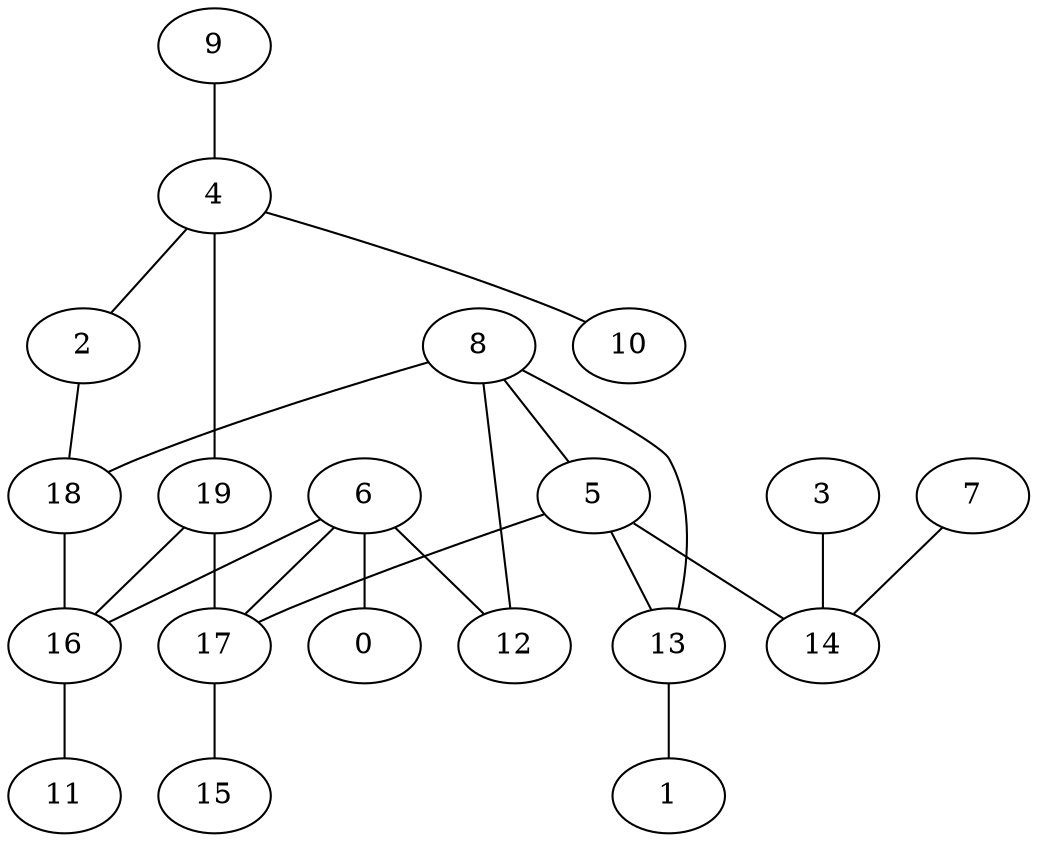digraph GG_graph {

subgraph G_graph {
edge [color = black]
"9" -> "4" [dir = none]
"2" -> "18" [dir = none]
"19" -> "17" [dir = none]
"6" -> "0" [dir = none]
"6" -> "16" [dir = none]
"6" -> "12" [dir = none]
"6" -> "17" [dir = none]
"5" -> "13" [dir = none]
"5" -> "14" [dir = none]
"5" -> "17" [dir = none]
"4" -> "10" [dir = none]
"4" -> "2" [dir = none]
"4" -> "19" [dir = none]
"13" -> "1" [dir = none]
"3" -> "14" [dir = none]
"16" -> "11" [dir = none]
"8" -> "5" [dir = none]
"17" -> "15" [dir = none]
"7" -> "14" [dir = none]
"8" -> "13" [dir = none]
"8" -> "18" [dir = none]
"8" -> "12" [dir = none]
"18" -> "16" [dir = none]
"19" -> "16" [dir = none]
}

}
